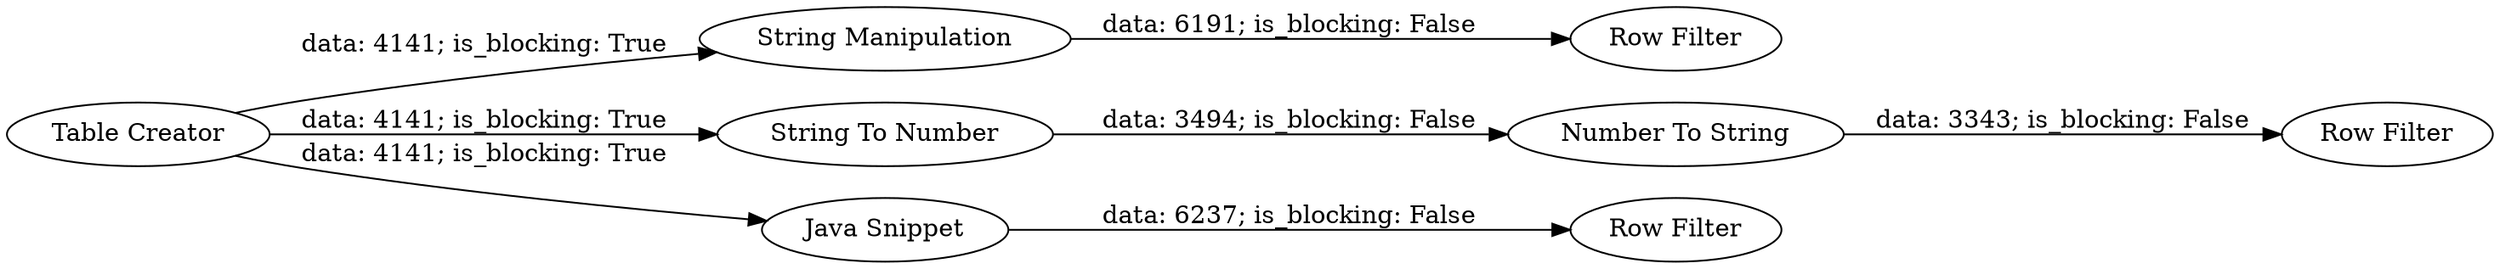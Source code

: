 digraph {
	"4244365021950217182_1" [label="Table Creator"]
	"4244365021950217182_8" [label="String Manipulation"]
	"4244365021950217182_7" [label="Row Filter"]
	"4244365021950217182_5" [label="Number To String"]
	"4244365021950217182_3" [label="String To Number"]
	"4244365021950217182_9" [label="Row Filter"]
	"4244365021950217182_6" [label="Java Snippet"]
	"4244365021950217182_4" [label="Row Filter"]
	"4244365021950217182_1" -> "4244365021950217182_6" [label="data: 4141; is_blocking: True"]
	"4244365021950217182_1" -> "4244365021950217182_3" [label="data: 4141; is_blocking: True"]
	"4244365021950217182_3" -> "4244365021950217182_5" [label="data: 3494; is_blocking: False"]
	"4244365021950217182_8" -> "4244365021950217182_9" [label="data: 6191; is_blocking: False"]
	"4244365021950217182_6" -> "4244365021950217182_7" [label="data: 6237; is_blocking: False"]
	"4244365021950217182_1" -> "4244365021950217182_8" [label="data: 4141; is_blocking: True"]
	"4244365021950217182_5" -> "4244365021950217182_4" [label="data: 3343; is_blocking: False"]
	rankdir=LR
}
